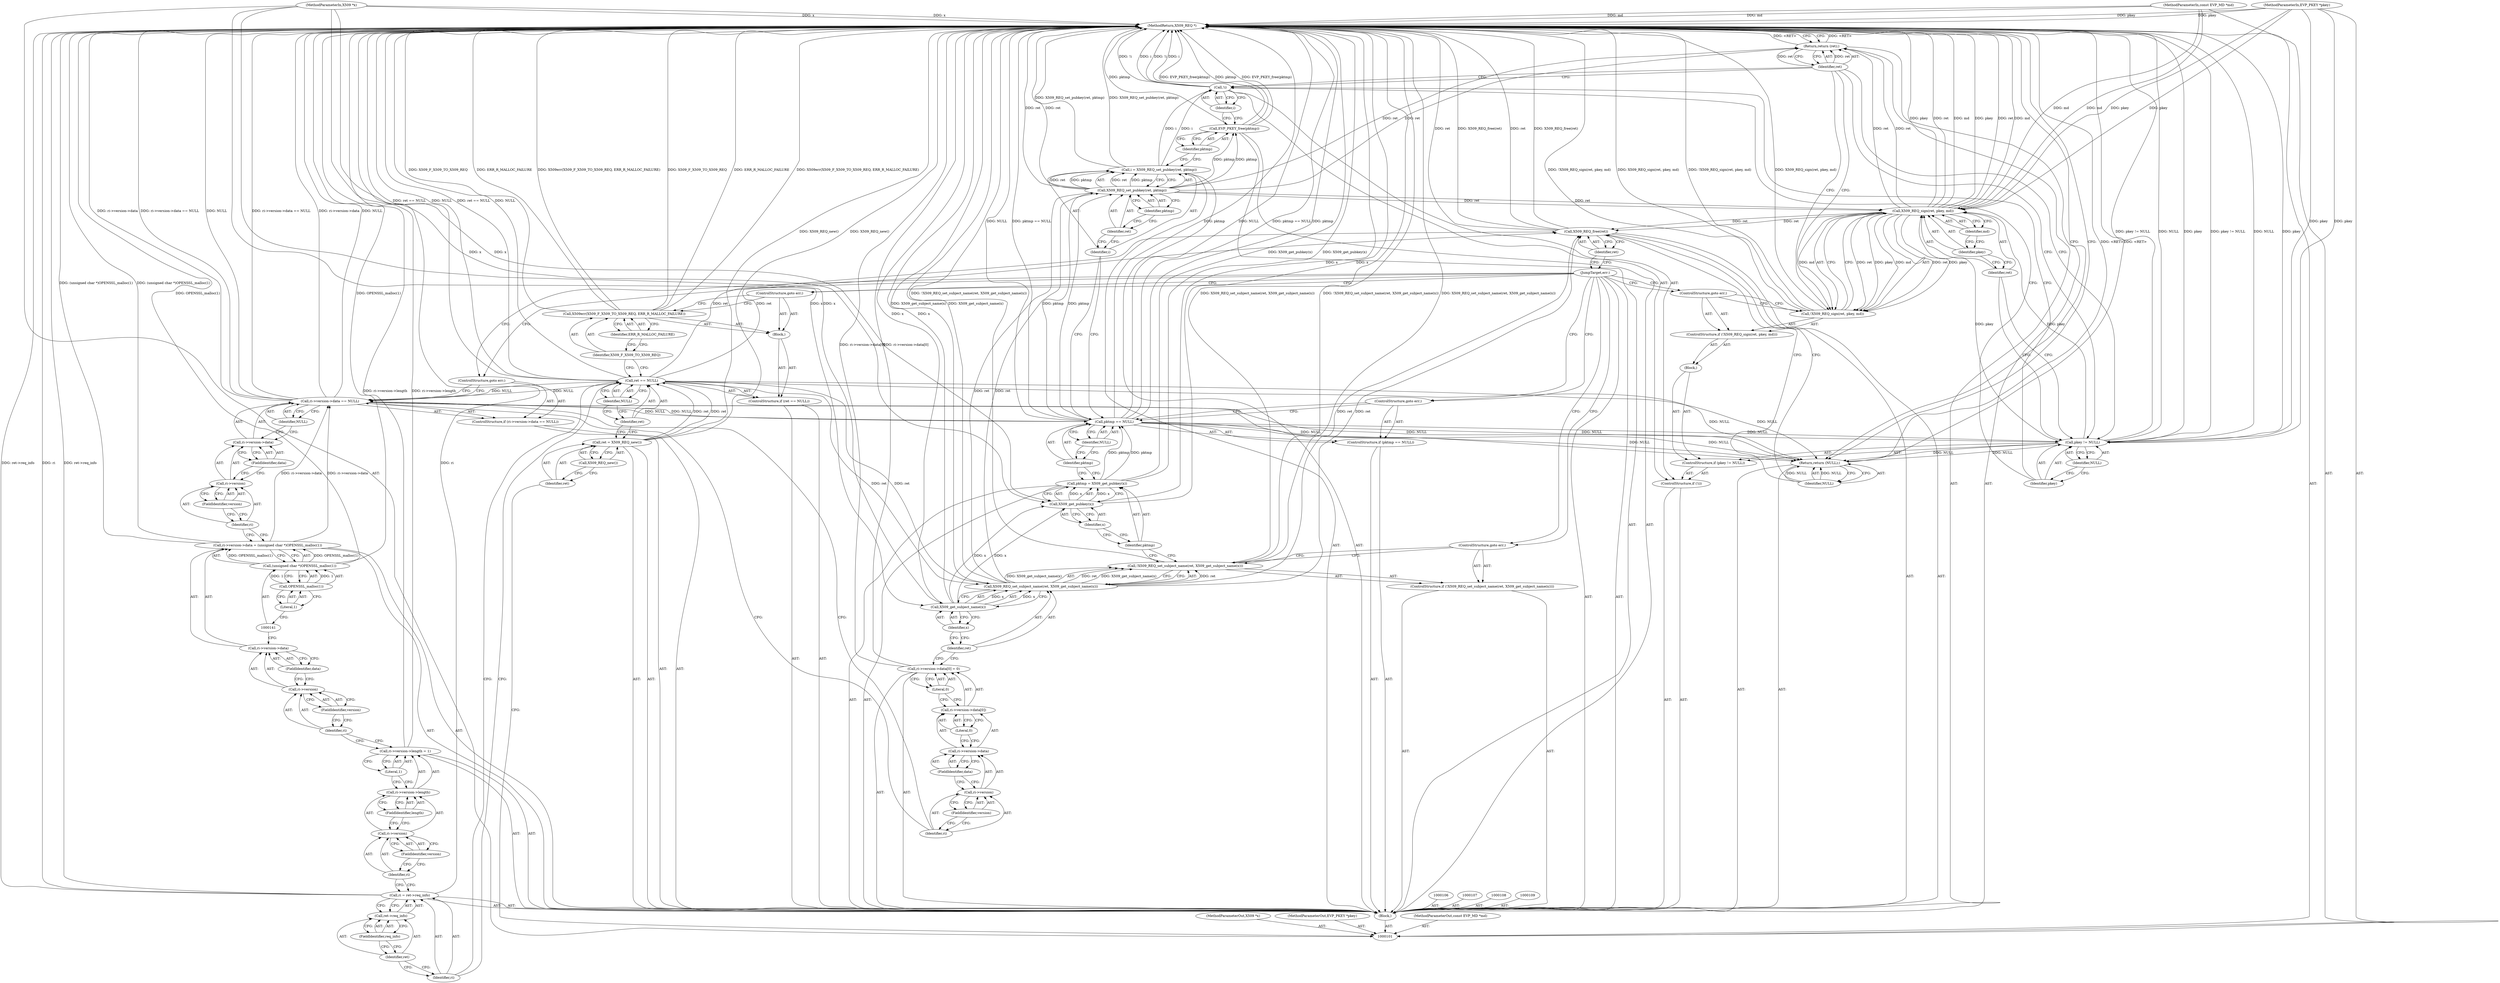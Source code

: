 digraph "0_openssl_28a00bcd8e318da18031b2ac8778c64147cd54f9" {
"1000207" [label="(MethodReturn,X509_REQ *)"];
"1000102" [label="(MethodParameterIn,X509 *x)"];
"1000295" [label="(MethodParameterOut,X509 *x)"];
"1000103" [label="(MethodParameterIn,EVP_PKEY *pkey)"];
"1000296" [label="(MethodParameterOut,EVP_PKEY *pkey)"];
"1000104" [label="(MethodParameterIn,const EVP_MD *md)"];
"1000297" [label="(MethodParameterOut,const EVP_MD *md)"];
"1000119" [label="(Identifier,X509_F_X509_TO_X509_REQ)"];
"1000120" [label="(Identifier,ERR_R_MALLOC_FAILURE)"];
"1000118" [label="(Call,X509err(X509_F_X509_TO_X509_REQ, ERR_R_MALLOC_FAILURE))"];
"1000121" [label="(ControlStructure,goto err;)"];
"1000126" [label="(FieldIdentifier,req_info)"];
"1000122" [label="(Call,ri = ret->req_info)"];
"1000123" [label="(Identifier,ri)"];
"1000124" [label="(Call,ret->req_info)"];
"1000125" [label="(Identifier,ret)"];
"1000132" [label="(FieldIdentifier,length)"];
"1000133" [label="(Literal,1)"];
"1000127" [label="(Call,ri->version->length = 1)"];
"1000128" [label="(Call,ri->version->length)"];
"1000129" [label="(Call,ri->version)"];
"1000130" [label="(Identifier,ri)"];
"1000131" [label="(FieldIdentifier,version)"];
"1000139" [label="(FieldIdentifier,data)"];
"1000140" [label="(Call,(unsigned char *)OPENSSL_malloc(1))"];
"1000134" [label="(Call,ri->version->data = (unsigned char *)OPENSSL_malloc(1))"];
"1000135" [label="(Call,ri->version->data)"];
"1000136" [label="(Call,ri->version)"];
"1000137" [label="(Identifier,ri)"];
"1000142" [label="(Call,OPENSSL_malloc(1))"];
"1000143" [label="(Literal,1)"];
"1000138" [label="(FieldIdentifier,version)"];
"1000149" [label="(FieldIdentifier,version)"];
"1000150" [label="(FieldIdentifier,data)"];
"1000151" [label="(Identifier,NULL)"];
"1000144" [label="(ControlStructure,if (ri->version->data == NULL))"];
"1000145" [label="(Call,ri->version->data == NULL)"];
"1000146" [label="(Call,ri->version->data)"];
"1000147" [label="(Call,ri->version)"];
"1000148" [label="(Identifier,ri)"];
"1000152" [label="(ControlStructure,goto err;)"];
"1000105" [label="(Block,)"];
"1000159" [label="(FieldIdentifier,data)"];
"1000160" [label="(Literal,0)"];
"1000161" [label="(Literal,0)"];
"1000153" [label="(Call,ri->version->data[0] = 0)"];
"1000154" [label="(Call,ri->version->data[0])"];
"1000155" [label="(Call,ri->version->data)"];
"1000156" [label="(Call,ri->version)"];
"1000157" [label="(Identifier,ri)"];
"1000158" [label="(FieldIdentifier,version)"];
"1000165" [label="(Identifier,ret)"];
"1000162" [label="(ControlStructure,if (!X509_REQ_set_subject_name(ret, X509_get_subject_name(x))))"];
"1000166" [label="(Call,X509_get_subject_name(x))"];
"1000167" [label="(Identifier,x)"];
"1000163" [label="(Call,!X509_REQ_set_subject_name(ret, X509_get_subject_name(x)))"];
"1000164" [label="(Call,X509_REQ_set_subject_name(ret, X509_get_subject_name(x)))"];
"1000168" [label="(ControlStructure,goto err;)"];
"1000171" [label="(Call,X509_get_pubkey(x))"];
"1000172" [label="(Identifier,x)"];
"1000169" [label="(Call,pktmp = X509_get_pubkey(x))"];
"1000170" [label="(Identifier,pktmp)"];
"1000176" [label="(Identifier,NULL)"];
"1000173" [label="(ControlStructure,if (pktmp == NULL))"];
"1000174" [label="(Call,pktmp == NULL)"];
"1000175" [label="(Identifier,pktmp)"];
"1000177" [label="(ControlStructure,goto err;)"];
"1000181" [label="(Identifier,ret)"];
"1000182" [label="(Identifier,pktmp)"];
"1000178" [label="(Call,i = X509_REQ_set_pubkey(ret, pktmp))"];
"1000179" [label="(Identifier,i)"];
"1000180" [label="(Call,X509_REQ_set_pubkey(ret, pktmp))"];
"1000184" [label="(Identifier,pktmp)"];
"1000183" [label="(Call,EVP_PKEY_free(pktmp))"];
"1000187" [label="(Identifier,i)"];
"1000185" [label="(ControlStructure,if (!i))"];
"1000186" [label="(Call,!i)"];
"1000191" [label="(Identifier,NULL)"];
"1000192" [label="(Block,)"];
"1000188" [label="(ControlStructure,if (pkey != NULL))"];
"1000189" [label="(Call,pkey != NULL)"];
"1000190" [label="(Identifier,pkey)"];
"1000194" [label="(Call,!X509_REQ_sign(ret, pkey, md))"];
"1000195" [label="(Call,X509_REQ_sign(ret, pkey, md))"];
"1000196" [label="(Identifier,ret)"];
"1000197" [label="(Identifier,pkey)"];
"1000198" [label="(Identifier,md)"];
"1000193" [label="(ControlStructure,if (!X509_REQ_sign(ret, pkey, md)))"];
"1000199" [label="(ControlStructure,goto err;)"];
"1000201" [label="(Identifier,ret)"];
"1000200" [label="(Return,return (ret);)"];
"1000202" [label="(JumpTarget,err:)"];
"1000204" [label="(Identifier,ret)"];
"1000203" [label="(Call,X509_REQ_free(ret))"];
"1000206" [label="(Identifier,NULL)"];
"1000205" [label="(Return,return (NULL);)"];
"1000112" [label="(Call,X509_REQ_new())"];
"1000110" [label="(Call,ret = X509_REQ_new())"];
"1000111" [label="(Identifier,ret)"];
"1000116" [label="(Identifier,NULL)"];
"1000117" [label="(Block,)"];
"1000113" [label="(ControlStructure,if (ret == NULL))"];
"1000114" [label="(Call,ret == NULL)"];
"1000115" [label="(Identifier,ret)"];
"1000207" -> "1000101"  [label="AST: "];
"1000207" -> "1000200"  [label="CFG: "];
"1000207" -> "1000205"  [label="CFG: "];
"1000205" -> "1000207"  [label="DDG: <RET>"];
"1000200" -> "1000207"  [label="DDG: <RET>"];
"1000194" -> "1000207"  [label="DDG: !X509_REQ_sign(ret, pkey, md)"];
"1000194" -> "1000207"  [label="DDG: X509_REQ_sign(ret, pkey, md)"];
"1000145" -> "1000207"  [label="DDG: NULL"];
"1000145" -> "1000207"  [label="DDG: ri->version->data == NULL"];
"1000145" -> "1000207"  [label="DDG: ri->version->data"];
"1000104" -> "1000207"  [label="DDG: md"];
"1000122" -> "1000207"  [label="DDG: ri"];
"1000122" -> "1000207"  [label="DDG: ret->req_info"];
"1000180" -> "1000207"  [label="DDG: ret"];
"1000174" -> "1000207"  [label="DDG: NULL"];
"1000174" -> "1000207"  [label="DDG: pktmp == NULL"];
"1000174" -> "1000207"  [label="DDG: pktmp"];
"1000118" -> "1000207"  [label="DDG: X509err(X509_F_X509_TO_X509_REQ, ERR_R_MALLOC_FAILURE)"];
"1000118" -> "1000207"  [label="DDG: X509_F_X509_TO_X509_REQ"];
"1000118" -> "1000207"  [label="DDG: ERR_R_MALLOC_FAILURE"];
"1000153" -> "1000207"  [label="DDG: ri->version->data[0]"];
"1000195" -> "1000207"  [label="DDG: pkey"];
"1000195" -> "1000207"  [label="DDG: ret"];
"1000195" -> "1000207"  [label="DDG: md"];
"1000127" -> "1000207"  [label="DDG: ri->version->length"];
"1000163" -> "1000207"  [label="DDG: X509_REQ_set_subject_name(ret, X509_get_subject_name(x))"];
"1000163" -> "1000207"  [label="DDG: !X509_REQ_set_subject_name(ret, X509_get_subject_name(x))"];
"1000186" -> "1000207"  [label="DDG: !i"];
"1000186" -> "1000207"  [label="DDG: i"];
"1000171" -> "1000207"  [label="DDG: x"];
"1000140" -> "1000207"  [label="DDG: OPENSSL_malloc(1)"];
"1000189" -> "1000207"  [label="DDG: pkey"];
"1000189" -> "1000207"  [label="DDG: pkey != NULL"];
"1000189" -> "1000207"  [label="DDG: NULL"];
"1000114" -> "1000207"  [label="DDG: ret == NULL"];
"1000114" -> "1000207"  [label="DDG: NULL"];
"1000164" -> "1000207"  [label="DDG: X509_get_subject_name(x)"];
"1000134" -> "1000207"  [label="DDG: (unsigned char *)OPENSSL_malloc(1)"];
"1000183" -> "1000207"  [label="DDG: pktmp"];
"1000183" -> "1000207"  [label="DDG: EVP_PKEY_free(pktmp)"];
"1000103" -> "1000207"  [label="DDG: pkey"];
"1000166" -> "1000207"  [label="DDG: x"];
"1000203" -> "1000207"  [label="DDG: X509_REQ_free(ret)"];
"1000203" -> "1000207"  [label="DDG: ret"];
"1000178" -> "1000207"  [label="DDG: X509_REQ_set_pubkey(ret, pktmp)"];
"1000102" -> "1000207"  [label="DDG: x"];
"1000110" -> "1000207"  [label="DDG: X509_REQ_new()"];
"1000169" -> "1000207"  [label="DDG: X509_get_pubkey(x)"];
"1000102" -> "1000101"  [label="AST: "];
"1000102" -> "1000207"  [label="DDG: x"];
"1000102" -> "1000166"  [label="DDG: x"];
"1000102" -> "1000171"  [label="DDG: x"];
"1000295" -> "1000101"  [label="AST: "];
"1000103" -> "1000101"  [label="AST: "];
"1000103" -> "1000207"  [label="DDG: pkey"];
"1000103" -> "1000189"  [label="DDG: pkey"];
"1000103" -> "1000195"  [label="DDG: pkey"];
"1000296" -> "1000101"  [label="AST: "];
"1000104" -> "1000101"  [label="AST: "];
"1000104" -> "1000207"  [label="DDG: md"];
"1000104" -> "1000195"  [label="DDG: md"];
"1000297" -> "1000101"  [label="AST: "];
"1000119" -> "1000118"  [label="AST: "];
"1000119" -> "1000114"  [label="CFG: "];
"1000120" -> "1000119"  [label="CFG: "];
"1000120" -> "1000118"  [label="AST: "];
"1000120" -> "1000119"  [label="CFG: "];
"1000118" -> "1000120"  [label="CFG: "];
"1000118" -> "1000117"  [label="AST: "];
"1000118" -> "1000120"  [label="CFG: "];
"1000119" -> "1000118"  [label="AST: "];
"1000120" -> "1000118"  [label="AST: "];
"1000121" -> "1000118"  [label="CFG: "];
"1000118" -> "1000207"  [label="DDG: X509err(X509_F_X509_TO_X509_REQ, ERR_R_MALLOC_FAILURE)"];
"1000118" -> "1000207"  [label="DDG: X509_F_X509_TO_X509_REQ"];
"1000118" -> "1000207"  [label="DDG: ERR_R_MALLOC_FAILURE"];
"1000121" -> "1000117"  [label="AST: "];
"1000121" -> "1000118"  [label="CFG: "];
"1000202" -> "1000121"  [label="CFG: "];
"1000126" -> "1000124"  [label="AST: "];
"1000126" -> "1000125"  [label="CFG: "];
"1000124" -> "1000126"  [label="CFG: "];
"1000122" -> "1000105"  [label="AST: "];
"1000122" -> "1000124"  [label="CFG: "];
"1000123" -> "1000122"  [label="AST: "];
"1000124" -> "1000122"  [label="AST: "];
"1000130" -> "1000122"  [label="CFG: "];
"1000122" -> "1000207"  [label="DDG: ri"];
"1000122" -> "1000207"  [label="DDG: ret->req_info"];
"1000123" -> "1000122"  [label="AST: "];
"1000123" -> "1000114"  [label="CFG: "];
"1000125" -> "1000123"  [label="CFG: "];
"1000124" -> "1000122"  [label="AST: "];
"1000124" -> "1000126"  [label="CFG: "];
"1000125" -> "1000124"  [label="AST: "];
"1000126" -> "1000124"  [label="AST: "];
"1000122" -> "1000124"  [label="CFG: "];
"1000125" -> "1000124"  [label="AST: "];
"1000125" -> "1000123"  [label="CFG: "];
"1000126" -> "1000125"  [label="CFG: "];
"1000132" -> "1000128"  [label="AST: "];
"1000132" -> "1000129"  [label="CFG: "];
"1000128" -> "1000132"  [label="CFG: "];
"1000133" -> "1000127"  [label="AST: "];
"1000133" -> "1000128"  [label="CFG: "];
"1000127" -> "1000133"  [label="CFG: "];
"1000127" -> "1000105"  [label="AST: "];
"1000127" -> "1000133"  [label="CFG: "];
"1000128" -> "1000127"  [label="AST: "];
"1000133" -> "1000127"  [label="AST: "];
"1000137" -> "1000127"  [label="CFG: "];
"1000127" -> "1000207"  [label="DDG: ri->version->length"];
"1000128" -> "1000127"  [label="AST: "];
"1000128" -> "1000132"  [label="CFG: "];
"1000129" -> "1000128"  [label="AST: "];
"1000132" -> "1000128"  [label="AST: "];
"1000133" -> "1000128"  [label="CFG: "];
"1000129" -> "1000128"  [label="AST: "];
"1000129" -> "1000131"  [label="CFG: "];
"1000130" -> "1000129"  [label="AST: "];
"1000131" -> "1000129"  [label="AST: "];
"1000132" -> "1000129"  [label="CFG: "];
"1000130" -> "1000129"  [label="AST: "];
"1000130" -> "1000122"  [label="CFG: "];
"1000131" -> "1000130"  [label="CFG: "];
"1000131" -> "1000129"  [label="AST: "];
"1000131" -> "1000130"  [label="CFG: "];
"1000129" -> "1000131"  [label="CFG: "];
"1000139" -> "1000135"  [label="AST: "];
"1000139" -> "1000136"  [label="CFG: "];
"1000135" -> "1000139"  [label="CFG: "];
"1000140" -> "1000134"  [label="AST: "];
"1000140" -> "1000142"  [label="CFG: "];
"1000141" -> "1000140"  [label="AST: "];
"1000142" -> "1000140"  [label="AST: "];
"1000134" -> "1000140"  [label="CFG: "];
"1000140" -> "1000207"  [label="DDG: OPENSSL_malloc(1)"];
"1000140" -> "1000134"  [label="DDG: OPENSSL_malloc(1)"];
"1000142" -> "1000140"  [label="DDG: 1"];
"1000134" -> "1000105"  [label="AST: "];
"1000134" -> "1000140"  [label="CFG: "];
"1000135" -> "1000134"  [label="AST: "];
"1000140" -> "1000134"  [label="AST: "];
"1000148" -> "1000134"  [label="CFG: "];
"1000134" -> "1000207"  [label="DDG: (unsigned char *)OPENSSL_malloc(1)"];
"1000140" -> "1000134"  [label="DDG: OPENSSL_malloc(1)"];
"1000134" -> "1000145"  [label="DDG: ri->version->data"];
"1000135" -> "1000134"  [label="AST: "];
"1000135" -> "1000139"  [label="CFG: "];
"1000136" -> "1000135"  [label="AST: "];
"1000139" -> "1000135"  [label="AST: "];
"1000141" -> "1000135"  [label="CFG: "];
"1000136" -> "1000135"  [label="AST: "];
"1000136" -> "1000138"  [label="CFG: "];
"1000137" -> "1000136"  [label="AST: "];
"1000138" -> "1000136"  [label="AST: "];
"1000139" -> "1000136"  [label="CFG: "];
"1000137" -> "1000136"  [label="AST: "];
"1000137" -> "1000127"  [label="CFG: "];
"1000138" -> "1000137"  [label="CFG: "];
"1000142" -> "1000140"  [label="AST: "];
"1000142" -> "1000143"  [label="CFG: "];
"1000143" -> "1000142"  [label="AST: "];
"1000140" -> "1000142"  [label="CFG: "];
"1000142" -> "1000140"  [label="DDG: 1"];
"1000143" -> "1000142"  [label="AST: "];
"1000143" -> "1000141"  [label="CFG: "];
"1000142" -> "1000143"  [label="CFG: "];
"1000138" -> "1000136"  [label="AST: "];
"1000138" -> "1000137"  [label="CFG: "];
"1000136" -> "1000138"  [label="CFG: "];
"1000149" -> "1000147"  [label="AST: "];
"1000149" -> "1000148"  [label="CFG: "];
"1000147" -> "1000149"  [label="CFG: "];
"1000150" -> "1000146"  [label="AST: "];
"1000150" -> "1000147"  [label="CFG: "];
"1000146" -> "1000150"  [label="CFG: "];
"1000151" -> "1000145"  [label="AST: "];
"1000151" -> "1000146"  [label="CFG: "];
"1000145" -> "1000151"  [label="CFG: "];
"1000144" -> "1000105"  [label="AST: "];
"1000145" -> "1000144"  [label="AST: "];
"1000152" -> "1000144"  [label="AST: "];
"1000145" -> "1000144"  [label="AST: "];
"1000145" -> "1000151"  [label="CFG: "];
"1000146" -> "1000145"  [label="AST: "];
"1000151" -> "1000145"  [label="AST: "];
"1000152" -> "1000145"  [label="CFG: "];
"1000157" -> "1000145"  [label="CFG: "];
"1000145" -> "1000207"  [label="DDG: NULL"];
"1000145" -> "1000207"  [label="DDG: ri->version->data == NULL"];
"1000145" -> "1000207"  [label="DDG: ri->version->data"];
"1000134" -> "1000145"  [label="DDG: ri->version->data"];
"1000114" -> "1000145"  [label="DDG: NULL"];
"1000145" -> "1000174"  [label="DDG: NULL"];
"1000145" -> "1000205"  [label="DDG: NULL"];
"1000146" -> "1000145"  [label="AST: "];
"1000146" -> "1000150"  [label="CFG: "];
"1000147" -> "1000146"  [label="AST: "];
"1000150" -> "1000146"  [label="AST: "];
"1000151" -> "1000146"  [label="CFG: "];
"1000147" -> "1000146"  [label="AST: "];
"1000147" -> "1000149"  [label="CFG: "];
"1000148" -> "1000147"  [label="AST: "];
"1000149" -> "1000147"  [label="AST: "];
"1000150" -> "1000147"  [label="CFG: "];
"1000148" -> "1000147"  [label="AST: "];
"1000148" -> "1000134"  [label="CFG: "];
"1000149" -> "1000148"  [label="CFG: "];
"1000152" -> "1000144"  [label="AST: "];
"1000152" -> "1000145"  [label="CFG: "];
"1000202" -> "1000152"  [label="CFG: "];
"1000105" -> "1000101"  [label="AST: "];
"1000106" -> "1000105"  [label="AST: "];
"1000107" -> "1000105"  [label="AST: "];
"1000108" -> "1000105"  [label="AST: "];
"1000109" -> "1000105"  [label="AST: "];
"1000110" -> "1000105"  [label="AST: "];
"1000113" -> "1000105"  [label="AST: "];
"1000122" -> "1000105"  [label="AST: "];
"1000127" -> "1000105"  [label="AST: "];
"1000134" -> "1000105"  [label="AST: "];
"1000144" -> "1000105"  [label="AST: "];
"1000153" -> "1000105"  [label="AST: "];
"1000162" -> "1000105"  [label="AST: "];
"1000169" -> "1000105"  [label="AST: "];
"1000173" -> "1000105"  [label="AST: "];
"1000178" -> "1000105"  [label="AST: "];
"1000183" -> "1000105"  [label="AST: "];
"1000185" -> "1000105"  [label="AST: "];
"1000200" -> "1000105"  [label="AST: "];
"1000202" -> "1000105"  [label="AST: "];
"1000203" -> "1000105"  [label="AST: "];
"1000205" -> "1000105"  [label="AST: "];
"1000159" -> "1000155"  [label="AST: "];
"1000159" -> "1000156"  [label="CFG: "];
"1000155" -> "1000159"  [label="CFG: "];
"1000160" -> "1000154"  [label="AST: "];
"1000160" -> "1000155"  [label="CFG: "];
"1000154" -> "1000160"  [label="CFG: "];
"1000161" -> "1000153"  [label="AST: "];
"1000161" -> "1000154"  [label="CFG: "];
"1000153" -> "1000161"  [label="CFG: "];
"1000153" -> "1000105"  [label="AST: "];
"1000153" -> "1000161"  [label="CFG: "];
"1000154" -> "1000153"  [label="AST: "];
"1000161" -> "1000153"  [label="AST: "];
"1000165" -> "1000153"  [label="CFG: "];
"1000153" -> "1000207"  [label="DDG: ri->version->data[0]"];
"1000154" -> "1000153"  [label="AST: "];
"1000154" -> "1000160"  [label="CFG: "];
"1000155" -> "1000154"  [label="AST: "];
"1000160" -> "1000154"  [label="AST: "];
"1000161" -> "1000154"  [label="CFG: "];
"1000155" -> "1000154"  [label="AST: "];
"1000155" -> "1000159"  [label="CFG: "];
"1000156" -> "1000155"  [label="AST: "];
"1000159" -> "1000155"  [label="AST: "];
"1000160" -> "1000155"  [label="CFG: "];
"1000156" -> "1000155"  [label="AST: "];
"1000156" -> "1000158"  [label="CFG: "];
"1000157" -> "1000156"  [label="AST: "];
"1000158" -> "1000156"  [label="AST: "];
"1000159" -> "1000156"  [label="CFG: "];
"1000157" -> "1000156"  [label="AST: "];
"1000157" -> "1000145"  [label="CFG: "];
"1000158" -> "1000157"  [label="CFG: "];
"1000158" -> "1000156"  [label="AST: "];
"1000158" -> "1000157"  [label="CFG: "];
"1000156" -> "1000158"  [label="CFG: "];
"1000165" -> "1000164"  [label="AST: "];
"1000165" -> "1000153"  [label="CFG: "];
"1000167" -> "1000165"  [label="CFG: "];
"1000162" -> "1000105"  [label="AST: "];
"1000163" -> "1000162"  [label="AST: "];
"1000168" -> "1000162"  [label="AST: "];
"1000166" -> "1000164"  [label="AST: "];
"1000166" -> "1000167"  [label="CFG: "];
"1000167" -> "1000166"  [label="AST: "];
"1000164" -> "1000166"  [label="CFG: "];
"1000166" -> "1000207"  [label="DDG: x"];
"1000166" -> "1000164"  [label="DDG: x"];
"1000102" -> "1000166"  [label="DDG: x"];
"1000166" -> "1000171"  [label="DDG: x"];
"1000167" -> "1000166"  [label="AST: "];
"1000167" -> "1000165"  [label="CFG: "];
"1000166" -> "1000167"  [label="CFG: "];
"1000163" -> "1000162"  [label="AST: "];
"1000163" -> "1000164"  [label="CFG: "];
"1000164" -> "1000163"  [label="AST: "];
"1000168" -> "1000163"  [label="CFG: "];
"1000170" -> "1000163"  [label="CFG: "];
"1000163" -> "1000207"  [label="DDG: X509_REQ_set_subject_name(ret, X509_get_subject_name(x))"];
"1000163" -> "1000207"  [label="DDG: !X509_REQ_set_subject_name(ret, X509_get_subject_name(x))"];
"1000164" -> "1000163"  [label="DDG: ret"];
"1000164" -> "1000163"  [label="DDG: X509_get_subject_name(x)"];
"1000164" -> "1000163"  [label="AST: "];
"1000164" -> "1000166"  [label="CFG: "];
"1000165" -> "1000164"  [label="AST: "];
"1000166" -> "1000164"  [label="AST: "];
"1000163" -> "1000164"  [label="CFG: "];
"1000164" -> "1000207"  [label="DDG: X509_get_subject_name(x)"];
"1000164" -> "1000163"  [label="DDG: ret"];
"1000164" -> "1000163"  [label="DDG: X509_get_subject_name(x)"];
"1000114" -> "1000164"  [label="DDG: ret"];
"1000166" -> "1000164"  [label="DDG: x"];
"1000164" -> "1000180"  [label="DDG: ret"];
"1000164" -> "1000203"  [label="DDG: ret"];
"1000168" -> "1000162"  [label="AST: "];
"1000168" -> "1000163"  [label="CFG: "];
"1000202" -> "1000168"  [label="CFG: "];
"1000171" -> "1000169"  [label="AST: "];
"1000171" -> "1000172"  [label="CFG: "];
"1000172" -> "1000171"  [label="AST: "];
"1000169" -> "1000171"  [label="CFG: "];
"1000171" -> "1000207"  [label="DDG: x"];
"1000171" -> "1000169"  [label="DDG: x"];
"1000166" -> "1000171"  [label="DDG: x"];
"1000102" -> "1000171"  [label="DDG: x"];
"1000172" -> "1000171"  [label="AST: "];
"1000172" -> "1000170"  [label="CFG: "];
"1000171" -> "1000172"  [label="CFG: "];
"1000169" -> "1000105"  [label="AST: "];
"1000169" -> "1000171"  [label="CFG: "];
"1000170" -> "1000169"  [label="AST: "];
"1000171" -> "1000169"  [label="AST: "];
"1000175" -> "1000169"  [label="CFG: "];
"1000169" -> "1000207"  [label="DDG: X509_get_pubkey(x)"];
"1000171" -> "1000169"  [label="DDG: x"];
"1000169" -> "1000174"  [label="DDG: pktmp"];
"1000170" -> "1000169"  [label="AST: "];
"1000170" -> "1000163"  [label="CFG: "];
"1000172" -> "1000170"  [label="CFG: "];
"1000176" -> "1000174"  [label="AST: "];
"1000176" -> "1000175"  [label="CFG: "];
"1000174" -> "1000176"  [label="CFG: "];
"1000173" -> "1000105"  [label="AST: "];
"1000174" -> "1000173"  [label="AST: "];
"1000177" -> "1000173"  [label="AST: "];
"1000174" -> "1000173"  [label="AST: "];
"1000174" -> "1000176"  [label="CFG: "];
"1000175" -> "1000174"  [label="AST: "];
"1000176" -> "1000174"  [label="AST: "];
"1000177" -> "1000174"  [label="CFG: "];
"1000179" -> "1000174"  [label="CFG: "];
"1000174" -> "1000207"  [label="DDG: NULL"];
"1000174" -> "1000207"  [label="DDG: pktmp == NULL"];
"1000174" -> "1000207"  [label="DDG: pktmp"];
"1000169" -> "1000174"  [label="DDG: pktmp"];
"1000145" -> "1000174"  [label="DDG: NULL"];
"1000174" -> "1000180"  [label="DDG: pktmp"];
"1000174" -> "1000189"  [label="DDG: NULL"];
"1000174" -> "1000205"  [label="DDG: NULL"];
"1000175" -> "1000174"  [label="AST: "];
"1000175" -> "1000169"  [label="CFG: "];
"1000176" -> "1000175"  [label="CFG: "];
"1000177" -> "1000173"  [label="AST: "];
"1000177" -> "1000174"  [label="CFG: "];
"1000202" -> "1000177"  [label="CFG: "];
"1000181" -> "1000180"  [label="AST: "];
"1000181" -> "1000179"  [label="CFG: "];
"1000182" -> "1000181"  [label="CFG: "];
"1000182" -> "1000180"  [label="AST: "];
"1000182" -> "1000181"  [label="CFG: "];
"1000180" -> "1000182"  [label="CFG: "];
"1000178" -> "1000105"  [label="AST: "];
"1000178" -> "1000180"  [label="CFG: "];
"1000179" -> "1000178"  [label="AST: "];
"1000180" -> "1000178"  [label="AST: "];
"1000184" -> "1000178"  [label="CFG: "];
"1000178" -> "1000207"  [label="DDG: X509_REQ_set_pubkey(ret, pktmp)"];
"1000180" -> "1000178"  [label="DDG: ret"];
"1000180" -> "1000178"  [label="DDG: pktmp"];
"1000178" -> "1000186"  [label="DDG: i"];
"1000179" -> "1000178"  [label="AST: "];
"1000179" -> "1000174"  [label="CFG: "];
"1000181" -> "1000179"  [label="CFG: "];
"1000180" -> "1000178"  [label="AST: "];
"1000180" -> "1000182"  [label="CFG: "];
"1000181" -> "1000180"  [label="AST: "];
"1000182" -> "1000180"  [label="AST: "];
"1000178" -> "1000180"  [label="CFG: "];
"1000180" -> "1000207"  [label="DDG: ret"];
"1000180" -> "1000178"  [label="DDG: ret"];
"1000180" -> "1000178"  [label="DDG: pktmp"];
"1000164" -> "1000180"  [label="DDG: ret"];
"1000174" -> "1000180"  [label="DDG: pktmp"];
"1000180" -> "1000183"  [label="DDG: pktmp"];
"1000180" -> "1000195"  [label="DDG: ret"];
"1000180" -> "1000200"  [label="DDG: ret"];
"1000184" -> "1000183"  [label="AST: "];
"1000184" -> "1000178"  [label="CFG: "];
"1000183" -> "1000184"  [label="CFG: "];
"1000183" -> "1000105"  [label="AST: "];
"1000183" -> "1000184"  [label="CFG: "];
"1000184" -> "1000183"  [label="AST: "];
"1000187" -> "1000183"  [label="CFG: "];
"1000183" -> "1000207"  [label="DDG: pktmp"];
"1000183" -> "1000207"  [label="DDG: EVP_PKEY_free(pktmp)"];
"1000180" -> "1000183"  [label="DDG: pktmp"];
"1000187" -> "1000186"  [label="AST: "];
"1000187" -> "1000183"  [label="CFG: "];
"1000186" -> "1000187"  [label="CFG: "];
"1000185" -> "1000105"  [label="AST: "];
"1000186" -> "1000185"  [label="AST: "];
"1000188" -> "1000185"  [label="AST: "];
"1000186" -> "1000185"  [label="AST: "];
"1000186" -> "1000187"  [label="CFG: "];
"1000187" -> "1000186"  [label="AST: "];
"1000190" -> "1000186"  [label="CFG: "];
"1000201" -> "1000186"  [label="CFG: "];
"1000186" -> "1000207"  [label="DDG: !i"];
"1000186" -> "1000207"  [label="DDG: i"];
"1000178" -> "1000186"  [label="DDG: i"];
"1000191" -> "1000189"  [label="AST: "];
"1000191" -> "1000190"  [label="CFG: "];
"1000189" -> "1000191"  [label="CFG: "];
"1000192" -> "1000188"  [label="AST: "];
"1000193" -> "1000192"  [label="AST: "];
"1000188" -> "1000185"  [label="AST: "];
"1000189" -> "1000188"  [label="AST: "];
"1000192" -> "1000188"  [label="AST: "];
"1000189" -> "1000188"  [label="AST: "];
"1000189" -> "1000191"  [label="CFG: "];
"1000190" -> "1000189"  [label="AST: "];
"1000191" -> "1000189"  [label="AST: "];
"1000196" -> "1000189"  [label="CFG: "];
"1000201" -> "1000189"  [label="CFG: "];
"1000189" -> "1000207"  [label="DDG: pkey"];
"1000189" -> "1000207"  [label="DDG: pkey != NULL"];
"1000189" -> "1000207"  [label="DDG: NULL"];
"1000103" -> "1000189"  [label="DDG: pkey"];
"1000174" -> "1000189"  [label="DDG: NULL"];
"1000189" -> "1000195"  [label="DDG: pkey"];
"1000189" -> "1000205"  [label="DDG: NULL"];
"1000190" -> "1000189"  [label="AST: "];
"1000190" -> "1000186"  [label="CFG: "];
"1000191" -> "1000190"  [label="CFG: "];
"1000194" -> "1000193"  [label="AST: "];
"1000194" -> "1000195"  [label="CFG: "];
"1000195" -> "1000194"  [label="AST: "];
"1000199" -> "1000194"  [label="CFG: "];
"1000201" -> "1000194"  [label="CFG: "];
"1000194" -> "1000207"  [label="DDG: !X509_REQ_sign(ret, pkey, md)"];
"1000194" -> "1000207"  [label="DDG: X509_REQ_sign(ret, pkey, md)"];
"1000195" -> "1000194"  [label="DDG: ret"];
"1000195" -> "1000194"  [label="DDG: pkey"];
"1000195" -> "1000194"  [label="DDG: md"];
"1000195" -> "1000194"  [label="AST: "];
"1000195" -> "1000198"  [label="CFG: "];
"1000196" -> "1000195"  [label="AST: "];
"1000197" -> "1000195"  [label="AST: "];
"1000198" -> "1000195"  [label="AST: "];
"1000194" -> "1000195"  [label="CFG: "];
"1000195" -> "1000207"  [label="DDG: pkey"];
"1000195" -> "1000207"  [label="DDG: ret"];
"1000195" -> "1000207"  [label="DDG: md"];
"1000195" -> "1000194"  [label="DDG: ret"];
"1000195" -> "1000194"  [label="DDG: pkey"];
"1000195" -> "1000194"  [label="DDG: md"];
"1000180" -> "1000195"  [label="DDG: ret"];
"1000189" -> "1000195"  [label="DDG: pkey"];
"1000103" -> "1000195"  [label="DDG: pkey"];
"1000104" -> "1000195"  [label="DDG: md"];
"1000195" -> "1000200"  [label="DDG: ret"];
"1000195" -> "1000203"  [label="DDG: ret"];
"1000196" -> "1000195"  [label="AST: "];
"1000196" -> "1000189"  [label="CFG: "];
"1000197" -> "1000196"  [label="CFG: "];
"1000197" -> "1000195"  [label="AST: "];
"1000197" -> "1000196"  [label="CFG: "];
"1000198" -> "1000197"  [label="CFG: "];
"1000198" -> "1000195"  [label="AST: "];
"1000198" -> "1000197"  [label="CFG: "];
"1000195" -> "1000198"  [label="CFG: "];
"1000193" -> "1000192"  [label="AST: "];
"1000194" -> "1000193"  [label="AST: "];
"1000199" -> "1000193"  [label="AST: "];
"1000199" -> "1000193"  [label="AST: "];
"1000199" -> "1000194"  [label="CFG: "];
"1000202" -> "1000199"  [label="CFG: "];
"1000201" -> "1000200"  [label="AST: "];
"1000201" -> "1000194"  [label="CFG: "];
"1000201" -> "1000189"  [label="CFG: "];
"1000201" -> "1000186"  [label="CFG: "];
"1000200" -> "1000201"  [label="CFG: "];
"1000201" -> "1000200"  [label="DDG: ret"];
"1000200" -> "1000105"  [label="AST: "];
"1000200" -> "1000201"  [label="CFG: "];
"1000201" -> "1000200"  [label="AST: "];
"1000207" -> "1000200"  [label="CFG: "];
"1000200" -> "1000207"  [label="DDG: <RET>"];
"1000201" -> "1000200"  [label="DDG: ret"];
"1000180" -> "1000200"  [label="DDG: ret"];
"1000195" -> "1000200"  [label="DDG: ret"];
"1000202" -> "1000105"  [label="AST: "];
"1000202" -> "1000121"  [label="CFG: "];
"1000202" -> "1000152"  [label="CFG: "];
"1000202" -> "1000168"  [label="CFG: "];
"1000202" -> "1000177"  [label="CFG: "];
"1000202" -> "1000199"  [label="CFG: "];
"1000204" -> "1000202"  [label="CFG: "];
"1000204" -> "1000203"  [label="AST: "];
"1000204" -> "1000202"  [label="CFG: "];
"1000203" -> "1000204"  [label="CFG: "];
"1000203" -> "1000105"  [label="AST: "];
"1000203" -> "1000204"  [label="CFG: "];
"1000204" -> "1000203"  [label="AST: "];
"1000206" -> "1000203"  [label="CFG: "];
"1000203" -> "1000207"  [label="DDG: X509_REQ_free(ret)"];
"1000203" -> "1000207"  [label="DDG: ret"];
"1000114" -> "1000203"  [label="DDG: ret"];
"1000195" -> "1000203"  [label="DDG: ret"];
"1000164" -> "1000203"  [label="DDG: ret"];
"1000206" -> "1000205"  [label="AST: "];
"1000206" -> "1000203"  [label="CFG: "];
"1000205" -> "1000206"  [label="CFG: "];
"1000206" -> "1000205"  [label="DDG: NULL"];
"1000205" -> "1000105"  [label="AST: "];
"1000205" -> "1000206"  [label="CFG: "];
"1000206" -> "1000205"  [label="AST: "];
"1000207" -> "1000205"  [label="CFG: "];
"1000205" -> "1000207"  [label="DDG: <RET>"];
"1000206" -> "1000205"  [label="DDG: NULL"];
"1000145" -> "1000205"  [label="DDG: NULL"];
"1000189" -> "1000205"  [label="DDG: NULL"];
"1000174" -> "1000205"  [label="DDG: NULL"];
"1000114" -> "1000205"  [label="DDG: NULL"];
"1000112" -> "1000110"  [label="AST: "];
"1000112" -> "1000111"  [label="CFG: "];
"1000110" -> "1000112"  [label="CFG: "];
"1000110" -> "1000105"  [label="AST: "];
"1000110" -> "1000112"  [label="CFG: "];
"1000111" -> "1000110"  [label="AST: "];
"1000112" -> "1000110"  [label="AST: "];
"1000115" -> "1000110"  [label="CFG: "];
"1000110" -> "1000207"  [label="DDG: X509_REQ_new()"];
"1000110" -> "1000114"  [label="DDG: ret"];
"1000111" -> "1000110"  [label="AST: "];
"1000111" -> "1000101"  [label="CFG: "];
"1000112" -> "1000111"  [label="CFG: "];
"1000116" -> "1000114"  [label="AST: "];
"1000116" -> "1000115"  [label="CFG: "];
"1000114" -> "1000116"  [label="CFG: "];
"1000117" -> "1000113"  [label="AST: "];
"1000118" -> "1000117"  [label="AST: "];
"1000121" -> "1000117"  [label="AST: "];
"1000113" -> "1000105"  [label="AST: "];
"1000114" -> "1000113"  [label="AST: "];
"1000117" -> "1000113"  [label="AST: "];
"1000114" -> "1000113"  [label="AST: "];
"1000114" -> "1000116"  [label="CFG: "];
"1000115" -> "1000114"  [label="AST: "];
"1000116" -> "1000114"  [label="AST: "];
"1000119" -> "1000114"  [label="CFG: "];
"1000123" -> "1000114"  [label="CFG: "];
"1000114" -> "1000207"  [label="DDG: ret == NULL"];
"1000114" -> "1000207"  [label="DDG: NULL"];
"1000110" -> "1000114"  [label="DDG: ret"];
"1000114" -> "1000145"  [label="DDG: NULL"];
"1000114" -> "1000164"  [label="DDG: ret"];
"1000114" -> "1000203"  [label="DDG: ret"];
"1000114" -> "1000205"  [label="DDG: NULL"];
"1000115" -> "1000114"  [label="AST: "];
"1000115" -> "1000110"  [label="CFG: "];
"1000116" -> "1000115"  [label="CFG: "];
}
